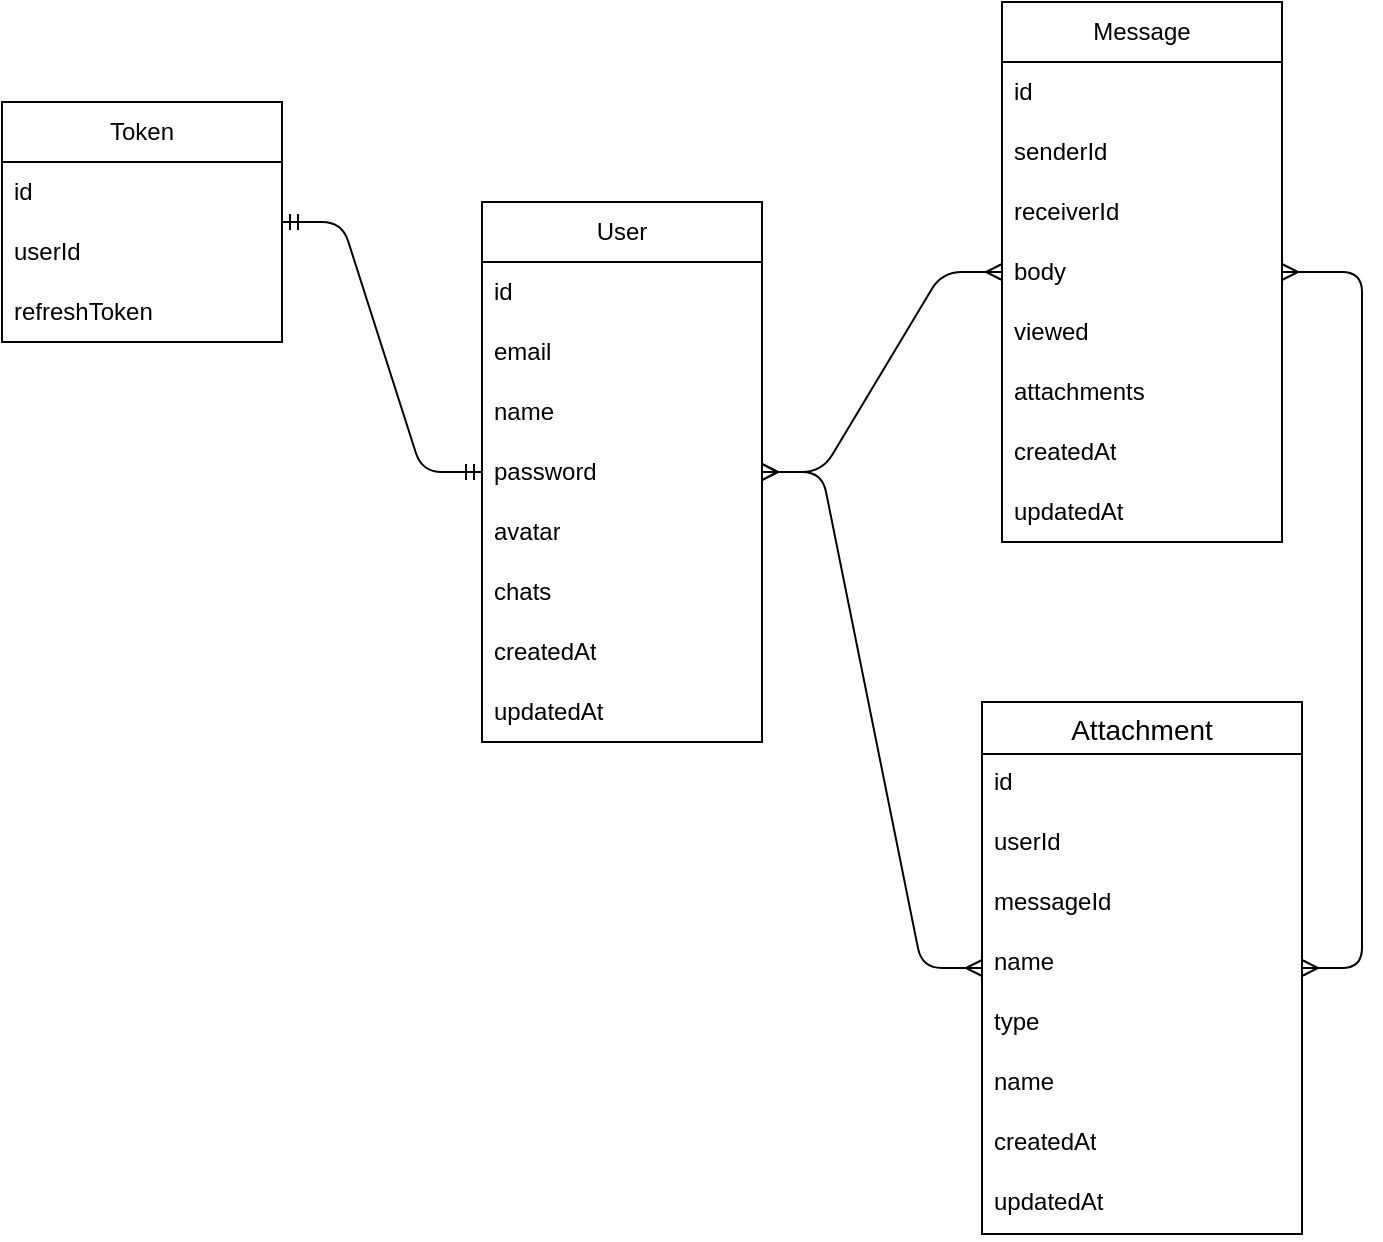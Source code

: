 <mxfile version="22.1.2" type="device">
  <diagram name="Сторінка-1" id="T5G3fEHGgbo8jUFBYKFk">
    <mxGraphModel dx="1178" dy="680" grid="1" gridSize="10" guides="1" tooltips="1" connect="1" arrows="1" fold="1" page="1" pageScale="1" pageWidth="827" pageHeight="1169" math="0" shadow="0">
      <root>
        <mxCell id="0" />
        <mxCell id="1" parent="0" />
        <mxCell id="QN29SXamIo5JWN4q3Jgp-1" value="User" style="swimlane;fontStyle=0;childLayout=stackLayout;horizontal=1;startSize=30;horizontalStack=0;resizeParent=1;resizeParentMax=0;resizeLast=0;collapsible=1;marginBottom=0;whiteSpace=wrap;html=1;" vertex="1" parent="1">
          <mxGeometry x="360" y="380" width="140" height="270" as="geometry" />
        </mxCell>
        <mxCell id="QN29SXamIo5JWN4q3Jgp-2" value="id" style="text;strokeColor=none;fillColor=none;align=left;verticalAlign=middle;spacingLeft=4;spacingRight=4;overflow=hidden;points=[[0,0.5],[1,0.5]];portConstraint=eastwest;rotatable=0;whiteSpace=wrap;html=1;" vertex="1" parent="QN29SXamIo5JWN4q3Jgp-1">
          <mxGeometry y="30" width="140" height="30" as="geometry" />
        </mxCell>
        <mxCell id="QN29SXamIo5JWN4q3Jgp-11" value="email" style="text;strokeColor=none;fillColor=none;align=left;verticalAlign=middle;spacingLeft=4;spacingRight=4;overflow=hidden;points=[[0,0.5],[1,0.5]];portConstraint=eastwest;rotatable=0;whiteSpace=wrap;html=1;" vertex="1" parent="QN29SXamIo5JWN4q3Jgp-1">
          <mxGeometry y="60" width="140" height="30" as="geometry" />
        </mxCell>
        <mxCell id="QN29SXamIo5JWN4q3Jgp-12" value="name" style="text;strokeColor=none;fillColor=none;align=left;verticalAlign=middle;spacingLeft=4;spacingRight=4;overflow=hidden;points=[[0,0.5],[1,0.5]];portConstraint=eastwest;rotatable=0;whiteSpace=wrap;html=1;" vertex="1" parent="QN29SXamIo5JWN4q3Jgp-1">
          <mxGeometry y="90" width="140" height="30" as="geometry" />
        </mxCell>
        <mxCell id="QN29SXamIo5JWN4q3Jgp-13" value="password" style="text;strokeColor=none;fillColor=none;align=left;verticalAlign=middle;spacingLeft=4;spacingRight=4;overflow=hidden;points=[[0,0.5],[1,0.5]];portConstraint=eastwest;rotatable=0;whiteSpace=wrap;html=1;" vertex="1" parent="QN29SXamIo5JWN4q3Jgp-1">
          <mxGeometry y="120" width="140" height="30" as="geometry" />
        </mxCell>
        <mxCell id="QN29SXamIo5JWN4q3Jgp-14" value="avatar" style="text;strokeColor=none;fillColor=none;align=left;verticalAlign=middle;spacingLeft=4;spacingRight=4;overflow=hidden;points=[[0,0.5],[1,0.5]];portConstraint=eastwest;rotatable=0;whiteSpace=wrap;html=1;" vertex="1" parent="QN29SXamIo5JWN4q3Jgp-1">
          <mxGeometry y="150" width="140" height="30" as="geometry" />
        </mxCell>
        <mxCell id="QN29SXamIo5JWN4q3Jgp-27" value="chats" style="text;strokeColor=none;fillColor=none;align=left;verticalAlign=middle;spacingLeft=4;spacingRight=4;overflow=hidden;points=[[0,0.5],[1,0.5]];portConstraint=eastwest;rotatable=0;whiteSpace=wrap;html=1;" vertex="1" parent="QN29SXamIo5JWN4q3Jgp-1">
          <mxGeometry y="180" width="140" height="30" as="geometry" />
        </mxCell>
        <mxCell id="QN29SXamIo5JWN4q3Jgp-15" value="createdAt" style="text;strokeColor=none;fillColor=none;align=left;verticalAlign=middle;spacingLeft=4;spacingRight=4;overflow=hidden;points=[[0,0.5],[1,0.5]];portConstraint=eastwest;rotatable=0;whiteSpace=wrap;html=1;" vertex="1" parent="QN29SXamIo5JWN4q3Jgp-1">
          <mxGeometry y="210" width="140" height="30" as="geometry" />
        </mxCell>
        <mxCell id="QN29SXamIo5JWN4q3Jgp-16" value="updatedAt" style="text;strokeColor=none;fillColor=none;align=left;verticalAlign=middle;spacingLeft=4;spacingRight=4;overflow=hidden;points=[[0,0.5],[1,0.5]];portConstraint=eastwest;rotatable=0;whiteSpace=wrap;html=1;" vertex="1" parent="QN29SXamIo5JWN4q3Jgp-1">
          <mxGeometry y="240" width="140" height="30" as="geometry" />
        </mxCell>
        <mxCell id="QN29SXamIo5JWN4q3Jgp-17" value="Token" style="swimlane;fontStyle=0;childLayout=stackLayout;horizontal=1;startSize=30;horizontalStack=0;resizeParent=1;resizeParentMax=0;resizeLast=0;collapsible=1;marginBottom=0;whiteSpace=wrap;html=1;" vertex="1" parent="1">
          <mxGeometry x="120" y="330" width="140" height="120" as="geometry" />
        </mxCell>
        <mxCell id="QN29SXamIo5JWN4q3Jgp-18" value="id" style="text;strokeColor=none;fillColor=none;align=left;verticalAlign=middle;spacingLeft=4;spacingRight=4;overflow=hidden;points=[[0,0.5],[1,0.5]];portConstraint=eastwest;rotatable=0;whiteSpace=wrap;html=1;" vertex="1" parent="QN29SXamIo5JWN4q3Jgp-17">
          <mxGeometry y="30" width="140" height="30" as="geometry" />
        </mxCell>
        <mxCell id="QN29SXamIo5JWN4q3Jgp-19" value="userId" style="text;strokeColor=none;fillColor=none;align=left;verticalAlign=middle;spacingLeft=4;spacingRight=4;overflow=hidden;points=[[0,0.5],[1,0.5]];portConstraint=eastwest;rotatable=0;whiteSpace=wrap;html=1;" vertex="1" parent="QN29SXamIo5JWN4q3Jgp-17">
          <mxGeometry y="60" width="140" height="30" as="geometry" />
        </mxCell>
        <mxCell id="QN29SXamIo5JWN4q3Jgp-20" value="refreshToken" style="text;strokeColor=none;fillColor=none;align=left;verticalAlign=middle;spacingLeft=4;spacingRight=4;overflow=hidden;points=[[0,0.5],[1,0.5]];portConstraint=eastwest;rotatable=0;whiteSpace=wrap;html=1;" vertex="1" parent="QN29SXamIo5JWN4q3Jgp-17">
          <mxGeometry y="90" width="140" height="30" as="geometry" />
        </mxCell>
        <mxCell id="QN29SXamIo5JWN4q3Jgp-21" value="" style="edgeStyle=entityRelationEdgeStyle;fontSize=12;html=1;endArrow=ERmandOne;startArrow=ERmandOne;rounded=1;" edge="1" parent="1" source="QN29SXamIo5JWN4q3Jgp-17" target="QN29SXamIo5JWN4q3Jgp-1">
          <mxGeometry width="100" height="100" relative="1" as="geometry">
            <mxPoint x="580" y="440" as="sourcePoint" />
            <mxPoint x="680" y="340" as="targetPoint" />
          </mxGeometry>
        </mxCell>
        <mxCell id="QN29SXamIo5JWN4q3Jgp-23" value="Message" style="swimlane;fontStyle=0;childLayout=stackLayout;horizontal=1;startSize=30;horizontalStack=0;resizeParent=1;resizeParentMax=0;resizeLast=0;collapsible=1;marginBottom=0;whiteSpace=wrap;html=1;" vertex="1" parent="1">
          <mxGeometry x="620" y="280" width="140" height="270" as="geometry" />
        </mxCell>
        <mxCell id="QN29SXamIo5JWN4q3Jgp-24" value="id" style="text;strokeColor=none;fillColor=none;align=left;verticalAlign=middle;spacingLeft=4;spacingRight=4;overflow=hidden;points=[[0,0.5],[1,0.5]];portConstraint=eastwest;rotatable=0;whiteSpace=wrap;html=1;" vertex="1" parent="QN29SXamIo5JWN4q3Jgp-23">
          <mxGeometry y="30" width="140" height="30" as="geometry" />
        </mxCell>
        <mxCell id="QN29SXamIo5JWN4q3Jgp-25" value="senderId" style="text;strokeColor=none;fillColor=none;align=left;verticalAlign=middle;spacingLeft=4;spacingRight=4;overflow=hidden;points=[[0,0.5],[1,0.5]];portConstraint=eastwest;rotatable=0;whiteSpace=wrap;html=1;" vertex="1" parent="QN29SXamIo5JWN4q3Jgp-23">
          <mxGeometry y="60" width="140" height="30" as="geometry" />
        </mxCell>
        <mxCell id="QN29SXamIo5JWN4q3Jgp-26" value="receiverId" style="text;strokeColor=none;fillColor=none;align=left;verticalAlign=middle;spacingLeft=4;spacingRight=4;overflow=hidden;points=[[0,0.5],[1,0.5]];portConstraint=eastwest;rotatable=0;whiteSpace=wrap;html=1;" vertex="1" parent="QN29SXamIo5JWN4q3Jgp-23">
          <mxGeometry y="90" width="140" height="30" as="geometry" />
        </mxCell>
        <mxCell id="QN29SXamIo5JWN4q3Jgp-28" value="body" style="text;strokeColor=none;fillColor=none;align=left;verticalAlign=middle;spacingLeft=4;spacingRight=4;overflow=hidden;points=[[0,0.5],[1,0.5]];portConstraint=eastwest;rotatable=0;whiteSpace=wrap;html=1;" vertex="1" parent="QN29SXamIo5JWN4q3Jgp-23">
          <mxGeometry y="120" width="140" height="30" as="geometry" />
        </mxCell>
        <mxCell id="QN29SXamIo5JWN4q3Jgp-32" value="viewed" style="text;strokeColor=none;fillColor=none;align=left;verticalAlign=middle;spacingLeft=4;spacingRight=4;overflow=hidden;points=[[0,0.5],[1,0.5]];portConstraint=eastwest;rotatable=0;whiteSpace=wrap;html=1;" vertex="1" parent="QN29SXamIo5JWN4q3Jgp-23">
          <mxGeometry y="150" width="140" height="30" as="geometry" />
        </mxCell>
        <mxCell id="QN29SXamIo5JWN4q3Jgp-29" value="attachments" style="text;strokeColor=none;fillColor=none;align=left;verticalAlign=middle;spacingLeft=4;spacingRight=4;overflow=hidden;points=[[0,0.5],[1,0.5]];portConstraint=eastwest;rotatable=0;whiteSpace=wrap;html=1;" vertex="1" parent="QN29SXamIo5JWN4q3Jgp-23">
          <mxGeometry y="180" width="140" height="30" as="geometry" />
        </mxCell>
        <mxCell id="QN29SXamIo5JWN4q3Jgp-55" value="createdAt" style="text;strokeColor=none;fillColor=none;align=left;verticalAlign=middle;spacingLeft=4;spacingRight=4;overflow=hidden;points=[[0,0.5],[1,0.5]];portConstraint=eastwest;rotatable=0;whiteSpace=wrap;html=1;" vertex="1" parent="QN29SXamIo5JWN4q3Jgp-23">
          <mxGeometry y="210" width="140" height="30" as="geometry" />
        </mxCell>
        <mxCell id="QN29SXamIo5JWN4q3Jgp-56" value="updatedAt" style="text;strokeColor=none;fillColor=none;align=left;verticalAlign=middle;spacingLeft=4;spacingRight=4;overflow=hidden;points=[[0,0.5],[1,0.5]];portConstraint=eastwest;rotatable=0;whiteSpace=wrap;html=1;" vertex="1" parent="QN29SXamIo5JWN4q3Jgp-23">
          <mxGeometry y="240" width="140" height="30" as="geometry" />
        </mxCell>
        <mxCell id="QN29SXamIo5JWN4q3Jgp-31" value="" style="edgeStyle=entityRelationEdgeStyle;fontSize=12;html=1;endArrow=ERmany;startArrow=ERmany;rounded=1;" edge="1" parent="1" source="QN29SXamIo5JWN4q3Jgp-1" target="QN29SXamIo5JWN4q3Jgp-23">
          <mxGeometry width="100" height="100" relative="1" as="geometry">
            <mxPoint x="520" y="550" as="sourcePoint" />
            <mxPoint x="620" y="450" as="targetPoint" />
          </mxGeometry>
        </mxCell>
        <mxCell id="QN29SXamIo5JWN4q3Jgp-46" value="Attachment" style="swimlane;fontStyle=0;childLayout=stackLayout;horizontal=1;startSize=26;horizontalStack=0;resizeParent=1;resizeParentMax=0;resizeLast=0;collapsible=1;marginBottom=0;align=center;fontSize=14;" vertex="1" parent="1">
          <mxGeometry x="610" y="630" width="160" height="266" as="geometry" />
        </mxCell>
        <mxCell id="QN29SXamIo5JWN4q3Jgp-47" value="id" style="text;strokeColor=none;fillColor=none;spacingLeft=4;spacingRight=4;overflow=hidden;rotatable=0;points=[[0,0.5],[1,0.5]];portConstraint=eastwest;fontSize=12;whiteSpace=wrap;html=1;" vertex="1" parent="QN29SXamIo5JWN4q3Jgp-46">
          <mxGeometry y="26" width="160" height="30" as="geometry" />
        </mxCell>
        <mxCell id="QN29SXamIo5JWN4q3Jgp-48" value="userId" style="text;strokeColor=none;fillColor=none;spacingLeft=4;spacingRight=4;overflow=hidden;rotatable=0;points=[[0,0.5],[1,0.5]];portConstraint=eastwest;fontSize=12;whiteSpace=wrap;html=1;" vertex="1" parent="QN29SXamIo5JWN4q3Jgp-46">
          <mxGeometry y="56" width="160" height="30" as="geometry" />
        </mxCell>
        <mxCell id="QN29SXamIo5JWN4q3Jgp-49" value="messageId" style="text;strokeColor=none;fillColor=none;spacingLeft=4;spacingRight=4;overflow=hidden;rotatable=0;points=[[0,0.5],[1,0.5]];portConstraint=eastwest;fontSize=12;whiteSpace=wrap;html=1;" vertex="1" parent="QN29SXamIo5JWN4q3Jgp-46">
          <mxGeometry y="86" width="160" height="30" as="geometry" />
        </mxCell>
        <mxCell id="QN29SXamIo5JWN4q3Jgp-50" value="name" style="text;strokeColor=none;fillColor=none;spacingLeft=4;spacingRight=4;overflow=hidden;rotatable=0;points=[[0,0.5],[1,0.5]];portConstraint=eastwest;fontSize=12;whiteSpace=wrap;html=1;" vertex="1" parent="QN29SXamIo5JWN4q3Jgp-46">
          <mxGeometry y="116" width="160" height="30" as="geometry" />
        </mxCell>
        <mxCell id="QN29SXamIo5JWN4q3Jgp-51" value="type" style="text;strokeColor=none;fillColor=none;spacingLeft=4;spacingRight=4;overflow=hidden;rotatable=0;points=[[0,0.5],[1,0.5]];portConstraint=eastwest;fontSize=12;whiteSpace=wrap;html=1;" vertex="1" parent="QN29SXamIo5JWN4q3Jgp-46">
          <mxGeometry y="146" width="160" height="30" as="geometry" />
        </mxCell>
        <mxCell id="QN29SXamIo5JWN4q3Jgp-52" value="name" style="text;strokeColor=none;fillColor=none;spacingLeft=4;spacingRight=4;overflow=hidden;rotatable=0;points=[[0,0.5],[1,0.5]];portConstraint=eastwest;fontSize=12;whiteSpace=wrap;html=1;" vertex="1" parent="QN29SXamIo5JWN4q3Jgp-46">
          <mxGeometry y="176" width="160" height="30" as="geometry" />
        </mxCell>
        <mxCell id="QN29SXamIo5JWN4q3Jgp-53" value="createdAt" style="text;strokeColor=none;fillColor=none;spacingLeft=4;spacingRight=4;overflow=hidden;rotatable=0;points=[[0,0.5],[1,0.5]];portConstraint=eastwest;fontSize=12;whiteSpace=wrap;html=1;" vertex="1" parent="QN29SXamIo5JWN4q3Jgp-46">
          <mxGeometry y="206" width="160" height="30" as="geometry" />
        </mxCell>
        <mxCell id="QN29SXamIo5JWN4q3Jgp-54" value="updatedAt" style="text;strokeColor=none;fillColor=none;spacingLeft=4;spacingRight=4;overflow=hidden;rotatable=0;points=[[0,0.5],[1,0.5]];portConstraint=eastwest;fontSize=12;whiteSpace=wrap;html=1;" vertex="1" parent="QN29SXamIo5JWN4q3Jgp-46">
          <mxGeometry y="236" width="160" height="30" as="geometry" />
        </mxCell>
        <mxCell id="QN29SXamIo5JWN4q3Jgp-57" value="" style="edgeStyle=entityRelationEdgeStyle;fontSize=12;html=1;endArrow=ERmany;startArrow=ERmany;rounded=1;" edge="1" parent="1" source="QN29SXamIo5JWN4q3Jgp-46" target="QN29SXamIo5JWN4q3Jgp-23">
          <mxGeometry width="100" height="100" relative="1" as="geometry">
            <mxPoint x="840" y="640" as="sourcePoint" />
            <mxPoint x="940" y="540" as="targetPoint" />
          </mxGeometry>
        </mxCell>
        <mxCell id="QN29SXamIo5JWN4q3Jgp-58" value="" style="edgeStyle=entityRelationEdgeStyle;fontSize=12;html=1;endArrow=ERmany;startArrow=ERmany;rounded=1;" edge="1" parent="1" source="QN29SXamIo5JWN4q3Jgp-46" target="QN29SXamIo5JWN4q3Jgp-1">
          <mxGeometry width="100" height="100" relative="1" as="geometry">
            <mxPoint x="800" y="620" as="sourcePoint" />
            <mxPoint x="900" y="520" as="targetPoint" />
          </mxGeometry>
        </mxCell>
      </root>
    </mxGraphModel>
  </diagram>
</mxfile>
